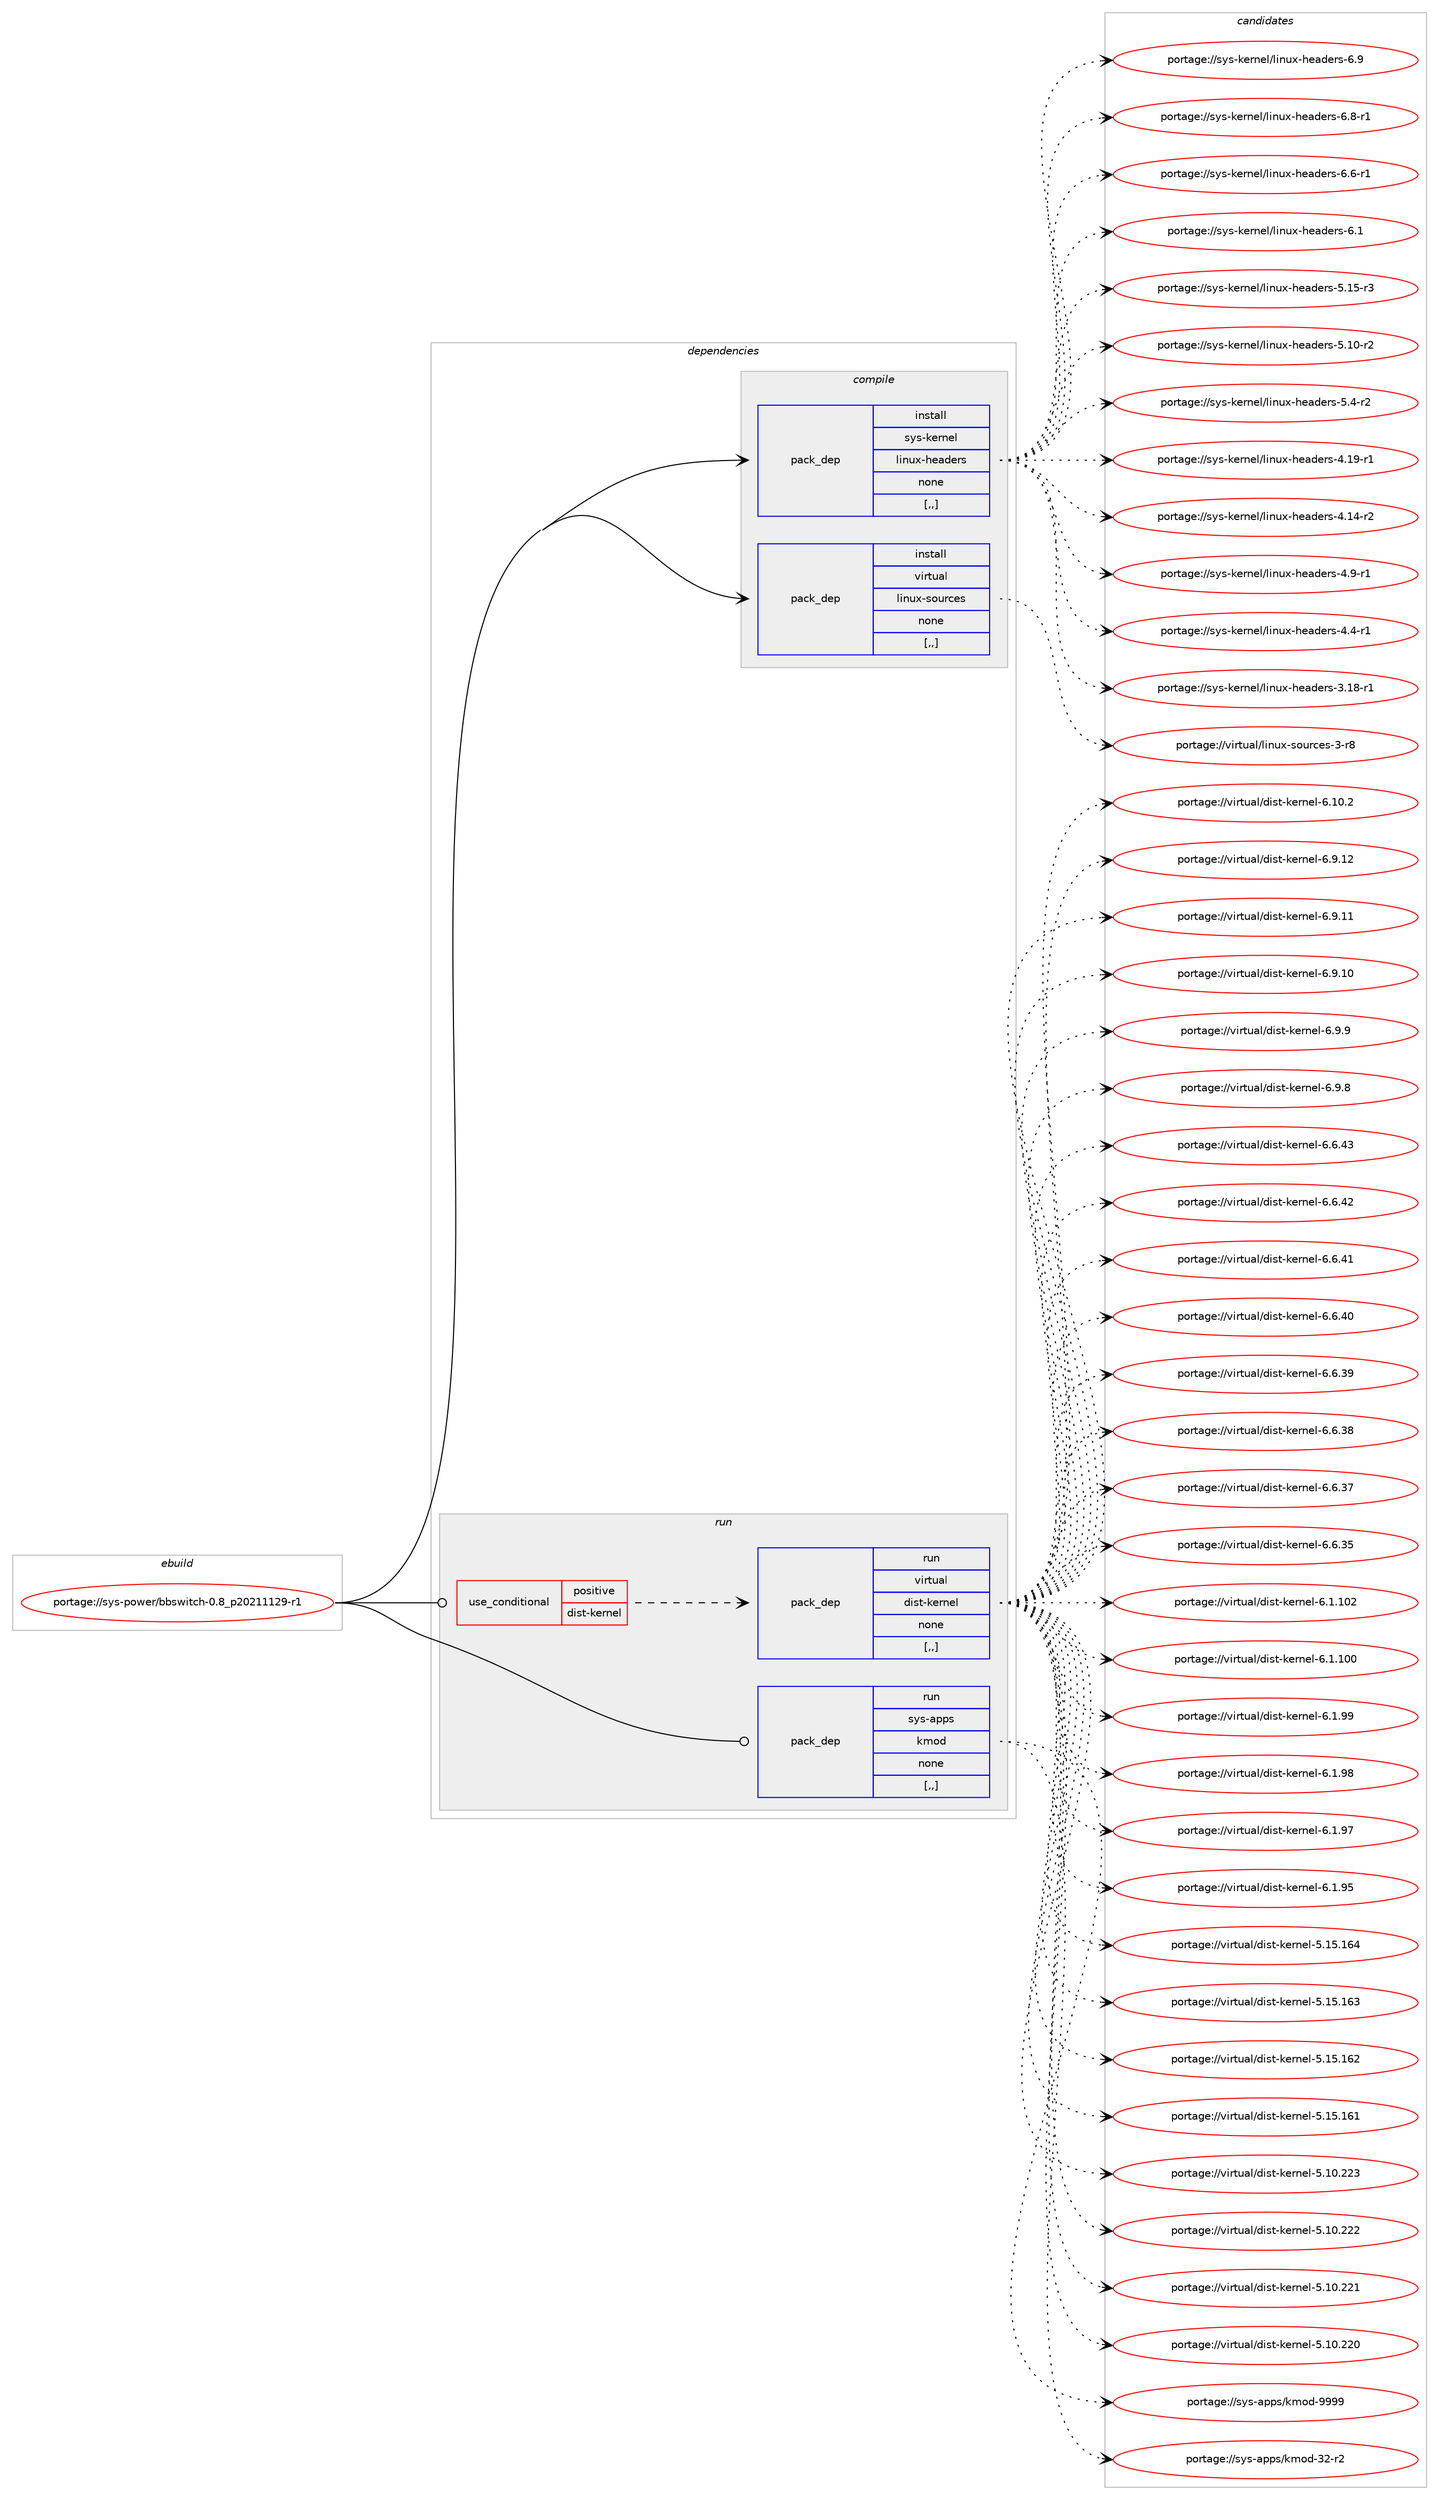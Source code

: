 digraph prolog {

# *************
# Graph options
# *************

newrank=true;
concentrate=true;
compound=true;
graph [rankdir=LR,fontname=Helvetica,fontsize=10,ranksep=1.5];#, ranksep=2.5, nodesep=0.2];
edge  [arrowhead=vee];
node  [fontname=Helvetica,fontsize=10];

# **********
# The ebuild
# **********

subgraph cluster_leftcol {
color=gray;
label=<<i>ebuild</i>>;
id [label="portage://sys-power/bbswitch-0.8_p20211129-r1", color=red, width=4, href="../sys-power/bbswitch-0.8_p20211129-r1.svg"];
}

# ****************
# The dependencies
# ****************

subgraph cluster_midcol {
color=gray;
label=<<i>dependencies</i>>;
subgraph cluster_compile {
fillcolor="#eeeeee";
style=filled;
label=<<i>compile</i>>;
subgraph pack321351 {
dependency442485 [label=<<TABLE BORDER="0" CELLBORDER="1" CELLSPACING="0" CELLPADDING="4" WIDTH="220"><TR><TD ROWSPAN="6" CELLPADDING="30">pack_dep</TD></TR><TR><TD WIDTH="110">install</TD></TR><TR><TD>sys-kernel</TD></TR><TR><TD>linux-headers</TD></TR><TR><TD>none</TD></TR><TR><TD>[,,]</TD></TR></TABLE>>, shape=none, color=blue];
}
id:e -> dependency442485:w [weight=20,style="solid",arrowhead="vee"];
subgraph pack321352 {
dependency442486 [label=<<TABLE BORDER="0" CELLBORDER="1" CELLSPACING="0" CELLPADDING="4" WIDTH="220"><TR><TD ROWSPAN="6" CELLPADDING="30">pack_dep</TD></TR><TR><TD WIDTH="110">install</TD></TR><TR><TD>virtual</TD></TR><TR><TD>linux-sources</TD></TR><TR><TD>none</TD></TR><TR><TD>[,,]</TD></TR></TABLE>>, shape=none, color=blue];
}
id:e -> dependency442486:w [weight=20,style="solid",arrowhead="vee"];
}
subgraph cluster_compileandrun {
fillcolor="#eeeeee";
style=filled;
label=<<i>compile and run</i>>;
}
subgraph cluster_run {
fillcolor="#eeeeee";
style=filled;
label=<<i>run</i>>;
subgraph cond118130 {
dependency442487 [label=<<TABLE BORDER="0" CELLBORDER="1" CELLSPACING="0" CELLPADDING="4"><TR><TD ROWSPAN="3" CELLPADDING="10">use_conditional</TD></TR><TR><TD>positive</TD></TR><TR><TD>dist-kernel</TD></TR></TABLE>>, shape=none, color=red];
subgraph pack321353 {
dependency442488 [label=<<TABLE BORDER="0" CELLBORDER="1" CELLSPACING="0" CELLPADDING="4" WIDTH="220"><TR><TD ROWSPAN="6" CELLPADDING="30">pack_dep</TD></TR><TR><TD WIDTH="110">run</TD></TR><TR><TD>virtual</TD></TR><TR><TD>dist-kernel</TD></TR><TR><TD>none</TD></TR><TR><TD>[,,]</TD></TR></TABLE>>, shape=none, color=blue];
}
dependency442487:e -> dependency442488:w [weight=20,style="dashed",arrowhead="vee"];
}
id:e -> dependency442487:w [weight=20,style="solid",arrowhead="odot"];
subgraph pack321354 {
dependency442489 [label=<<TABLE BORDER="0" CELLBORDER="1" CELLSPACING="0" CELLPADDING="4" WIDTH="220"><TR><TD ROWSPAN="6" CELLPADDING="30">pack_dep</TD></TR><TR><TD WIDTH="110">run</TD></TR><TR><TD>sys-apps</TD></TR><TR><TD>kmod</TD></TR><TR><TD>none</TD></TR><TR><TD>[,,]</TD></TR></TABLE>>, shape=none, color=blue];
}
id:e -> dependency442489:w [weight=20,style="solid",arrowhead="odot"];
}
}

# **************
# The candidates
# **************

subgraph cluster_choices {
rank=same;
color=gray;
label=<<i>candidates</i>>;

subgraph choice321351 {
color=black;
nodesep=1;
choice1151211154510710111411010110847108105110117120451041019710010111411545544657 [label="portage://sys-kernel/linux-headers-6.9", color=red, width=4,href="../sys-kernel/linux-headers-6.9.svg"];
choice11512111545107101114110101108471081051101171204510410197100101114115455446564511449 [label="portage://sys-kernel/linux-headers-6.8-r1", color=red, width=4,href="../sys-kernel/linux-headers-6.8-r1.svg"];
choice11512111545107101114110101108471081051101171204510410197100101114115455446544511449 [label="portage://sys-kernel/linux-headers-6.6-r1", color=red, width=4,href="../sys-kernel/linux-headers-6.6-r1.svg"];
choice1151211154510710111411010110847108105110117120451041019710010111411545544649 [label="portage://sys-kernel/linux-headers-6.1", color=red, width=4,href="../sys-kernel/linux-headers-6.1.svg"];
choice1151211154510710111411010110847108105110117120451041019710010111411545534649534511451 [label="portage://sys-kernel/linux-headers-5.15-r3", color=red, width=4,href="../sys-kernel/linux-headers-5.15-r3.svg"];
choice1151211154510710111411010110847108105110117120451041019710010111411545534649484511450 [label="portage://sys-kernel/linux-headers-5.10-r2", color=red, width=4,href="../sys-kernel/linux-headers-5.10-r2.svg"];
choice11512111545107101114110101108471081051101171204510410197100101114115455346524511450 [label="portage://sys-kernel/linux-headers-5.4-r2", color=red, width=4,href="../sys-kernel/linux-headers-5.4-r2.svg"];
choice1151211154510710111411010110847108105110117120451041019710010111411545524649574511449 [label="portage://sys-kernel/linux-headers-4.19-r1", color=red, width=4,href="../sys-kernel/linux-headers-4.19-r1.svg"];
choice1151211154510710111411010110847108105110117120451041019710010111411545524649524511450 [label="portage://sys-kernel/linux-headers-4.14-r2", color=red, width=4,href="../sys-kernel/linux-headers-4.14-r2.svg"];
choice11512111545107101114110101108471081051101171204510410197100101114115455246574511449 [label="portage://sys-kernel/linux-headers-4.9-r1", color=red, width=4,href="../sys-kernel/linux-headers-4.9-r1.svg"];
choice11512111545107101114110101108471081051101171204510410197100101114115455246524511449 [label="portage://sys-kernel/linux-headers-4.4-r1", color=red, width=4,href="../sys-kernel/linux-headers-4.4-r1.svg"];
choice1151211154510710111411010110847108105110117120451041019710010111411545514649564511449 [label="portage://sys-kernel/linux-headers-3.18-r1", color=red, width=4,href="../sys-kernel/linux-headers-3.18-r1.svg"];
dependency442485:e -> choice1151211154510710111411010110847108105110117120451041019710010111411545544657:w [style=dotted,weight="100"];
dependency442485:e -> choice11512111545107101114110101108471081051101171204510410197100101114115455446564511449:w [style=dotted,weight="100"];
dependency442485:e -> choice11512111545107101114110101108471081051101171204510410197100101114115455446544511449:w [style=dotted,weight="100"];
dependency442485:e -> choice1151211154510710111411010110847108105110117120451041019710010111411545544649:w [style=dotted,weight="100"];
dependency442485:e -> choice1151211154510710111411010110847108105110117120451041019710010111411545534649534511451:w [style=dotted,weight="100"];
dependency442485:e -> choice1151211154510710111411010110847108105110117120451041019710010111411545534649484511450:w [style=dotted,weight="100"];
dependency442485:e -> choice11512111545107101114110101108471081051101171204510410197100101114115455346524511450:w [style=dotted,weight="100"];
dependency442485:e -> choice1151211154510710111411010110847108105110117120451041019710010111411545524649574511449:w [style=dotted,weight="100"];
dependency442485:e -> choice1151211154510710111411010110847108105110117120451041019710010111411545524649524511450:w [style=dotted,weight="100"];
dependency442485:e -> choice11512111545107101114110101108471081051101171204510410197100101114115455246574511449:w [style=dotted,weight="100"];
dependency442485:e -> choice11512111545107101114110101108471081051101171204510410197100101114115455246524511449:w [style=dotted,weight="100"];
dependency442485:e -> choice1151211154510710111411010110847108105110117120451041019710010111411545514649564511449:w [style=dotted,weight="100"];
}
subgraph choice321352 {
color=black;
nodesep=1;
choice1181051141161179710847108105110117120451151111171149910111545514511456 [label="portage://virtual/linux-sources-3-r8", color=red, width=4,href="../virtual/linux-sources-3-r8.svg"];
dependency442486:e -> choice1181051141161179710847108105110117120451151111171149910111545514511456:w [style=dotted,weight="100"];
}
subgraph choice321353 {
color=black;
nodesep=1;
choice11810511411611797108471001051151164510710111411010110845544649484650 [label="portage://virtual/dist-kernel-6.10.2", color=red, width=4,href="../virtual/dist-kernel-6.10.2.svg"];
choice11810511411611797108471001051151164510710111411010110845544657464950 [label="portage://virtual/dist-kernel-6.9.12", color=red, width=4,href="../virtual/dist-kernel-6.9.12.svg"];
choice11810511411611797108471001051151164510710111411010110845544657464949 [label="portage://virtual/dist-kernel-6.9.11", color=red, width=4,href="../virtual/dist-kernel-6.9.11.svg"];
choice11810511411611797108471001051151164510710111411010110845544657464948 [label="portage://virtual/dist-kernel-6.9.10", color=red, width=4,href="../virtual/dist-kernel-6.9.10.svg"];
choice118105114116117971084710010511511645107101114110101108455446574657 [label="portage://virtual/dist-kernel-6.9.9", color=red, width=4,href="../virtual/dist-kernel-6.9.9.svg"];
choice118105114116117971084710010511511645107101114110101108455446574656 [label="portage://virtual/dist-kernel-6.9.8", color=red, width=4,href="../virtual/dist-kernel-6.9.8.svg"];
choice11810511411611797108471001051151164510710111411010110845544654465251 [label="portage://virtual/dist-kernel-6.6.43", color=red, width=4,href="../virtual/dist-kernel-6.6.43.svg"];
choice11810511411611797108471001051151164510710111411010110845544654465250 [label="portage://virtual/dist-kernel-6.6.42", color=red, width=4,href="../virtual/dist-kernel-6.6.42.svg"];
choice11810511411611797108471001051151164510710111411010110845544654465249 [label="portage://virtual/dist-kernel-6.6.41", color=red, width=4,href="../virtual/dist-kernel-6.6.41.svg"];
choice11810511411611797108471001051151164510710111411010110845544654465248 [label="portage://virtual/dist-kernel-6.6.40", color=red, width=4,href="../virtual/dist-kernel-6.6.40.svg"];
choice11810511411611797108471001051151164510710111411010110845544654465157 [label="portage://virtual/dist-kernel-6.6.39", color=red, width=4,href="../virtual/dist-kernel-6.6.39.svg"];
choice11810511411611797108471001051151164510710111411010110845544654465156 [label="portage://virtual/dist-kernel-6.6.38", color=red, width=4,href="../virtual/dist-kernel-6.6.38.svg"];
choice11810511411611797108471001051151164510710111411010110845544654465155 [label="portage://virtual/dist-kernel-6.6.37", color=red, width=4,href="../virtual/dist-kernel-6.6.37.svg"];
choice11810511411611797108471001051151164510710111411010110845544654465153 [label="portage://virtual/dist-kernel-6.6.35", color=red, width=4,href="../virtual/dist-kernel-6.6.35.svg"];
choice1181051141161179710847100105115116451071011141101011084554464946494850 [label="portage://virtual/dist-kernel-6.1.102", color=red, width=4,href="../virtual/dist-kernel-6.1.102.svg"];
choice1181051141161179710847100105115116451071011141101011084554464946494848 [label="portage://virtual/dist-kernel-6.1.100", color=red, width=4,href="../virtual/dist-kernel-6.1.100.svg"];
choice11810511411611797108471001051151164510710111411010110845544649465757 [label="portage://virtual/dist-kernel-6.1.99", color=red, width=4,href="../virtual/dist-kernel-6.1.99.svg"];
choice11810511411611797108471001051151164510710111411010110845544649465756 [label="portage://virtual/dist-kernel-6.1.98", color=red, width=4,href="../virtual/dist-kernel-6.1.98.svg"];
choice11810511411611797108471001051151164510710111411010110845544649465755 [label="portage://virtual/dist-kernel-6.1.97", color=red, width=4,href="../virtual/dist-kernel-6.1.97.svg"];
choice11810511411611797108471001051151164510710111411010110845544649465753 [label="portage://virtual/dist-kernel-6.1.95", color=red, width=4,href="../virtual/dist-kernel-6.1.95.svg"];
choice118105114116117971084710010511511645107101114110101108455346495346495452 [label="portage://virtual/dist-kernel-5.15.164", color=red, width=4,href="../virtual/dist-kernel-5.15.164.svg"];
choice118105114116117971084710010511511645107101114110101108455346495346495451 [label="portage://virtual/dist-kernel-5.15.163", color=red, width=4,href="../virtual/dist-kernel-5.15.163.svg"];
choice118105114116117971084710010511511645107101114110101108455346495346495450 [label="portage://virtual/dist-kernel-5.15.162", color=red, width=4,href="../virtual/dist-kernel-5.15.162.svg"];
choice118105114116117971084710010511511645107101114110101108455346495346495449 [label="portage://virtual/dist-kernel-5.15.161", color=red, width=4,href="../virtual/dist-kernel-5.15.161.svg"];
choice118105114116117971084710010511511645107101114110101108455346494846505051 [label="portage://virtual/dist-kernel-5.10.223", color=red, width=4,href="../virtual/dist-kernel-5.10.223.svg"];
choice118105114116117971084710010511511645107101114110101108455346494846505050 [label="portage://virtual/dist-kernel-5.10.222", color=red, width=4,href="../virtual/dist-kernel-5.10.222.svg"];
choice118105114116117971084710010511511645107101114110101108455346494846505049 [label="portage://virtual/dist-kernel-5.10.221", color=red, width=4,href="../virtual/dist-kernel-5.10.221.svg"];
choice118105114116117971084710010511511645107101114110101108455346494846505048 [label="portage://virtual/dist-kernel-5.10.220", color=red, width=4,href="../virtual/dist-kernel-5.10.220.svg"];
dependency442488:e -> choice11810511411611797108471001051151164510710111411010110845544649484650:w [style=dotted,weight="100"];
dependency442488:e -> choice11810511411611797108471001051151164510710111411010110845544657464950:w [style=dotted,weight="100"];
dependency442488:e -> choice11810511411611797108471001051151164510710111411010110845544657464949:w [style=dotted,weight="100"];
dependency442488:e -> choice11810511411611797108471001051151164510710111411010110845544657464948:w [style=dotted,weight="100"];
dependency442488:e -> choice118105114116117971084710010511511645107101114110101108455446574657:w [style=dotted,weight="100"];
dependency442488:e -> choice118105114116117971084710010511511645107101114110101108455446574656:w [style=dotted,weight="100"];
dependency442488:e -> choice11810511411611797108471001051151164510710111411010110845544654465251:w [style=dotted,weight="100"];
dependency442488:e -> choice11810511411611797108471001051151164510710111411010110845544654465250:w [style=dotted,weight="100"];
dependency442488:e -> choice11810511411611797108471001051151164510710111411010110845544654465249:w [style=dotted,weight="100"];
dependency442488:e -> choice11810511411611797108471001051151164510710111411010110845544654465248:w [style=dotted,weight="100"];
dependency442488:e -> choice11810511411611797108471001051151164510710111411010110845544654465157:w [style=dotted,weight="100"];
dependency442488:e -> choice11810511411611797108471001051151164510710111411010110845544654465156:w [style=dotted,weight="100"];
dependency442488:e -> choice11810511411611797108471001051151164510710111411010110845544654465155:w [style=dotted,weight="100"];
dependency442488:e -> choice11810511411611797108471001051151164510710111411010110845544654465153:w [style=dotted,weight="100"];
dependency442488:e -> choice1181051141161179710847100105115116451071011141101011084554464946494850:w [style=dotted,weight="100"];
dependency442488:e -> choice1181051141161179710847100105115116451071011141101011084554464946494848:w [style=dotted,weight="100"];
dependency442488:e -> choice11810511411611797108471001051151164510710111411010110845544649465757:w [style=dotted,weight="100"];
dependency442488:e -> choice11810511411611797108471001051151164510710111411010110845544649465756:w [style=dotted,weight="100"];
dependency442488:e -> choice11810511411611797108471001051151164510710111411010110845544649465755:w [style=dotted,weight="100"];
dependency442488:e -> choice11810511411611797108471001051151164510710111411010110845544649465753:w [style=dotted,weight="100"];
dependency442488:e -> choice118105114116117971084710010511511645107101114110101108455346495346495452:w [style=dotted,weight="100"];
dependency442488:e -> choice118105114116117971084710010511511645107101114110101108455346495346495451:w [style=dotted,weight="100"];
dependency442488:e -> choice118105114116117971084710010511511645107101114110101108455346495346495450:w [style=dotted,weight="100"];
dependency442488:e -> choice118105114116117971084710010511511645107101114110101108455346495346495449:w [style=dotted,weight="100"];
dependency442488:e -> choice118105114116117971084710010511511645107101114110101108455346494846505051:w [style=dotted,weight="100"];
dependency442488:e -> choice118105114116117971084710010511511645107101114110101108455346494846505050:w [style=dotted,weight="100"];
dependency442488:e -> choice118105114116117971084710010511511645107101114110101108455346494846505049:w [style=dotted,weight="100"];
dependency442488:e -> choice118105114116117971084710010511511645107101114110101108455346494846505048:w [style=dotted,weight="100"];
}
subgraph choice321354 {
color=black;
nodesep=1;
choice1151211154597112112115471071091111004557575757 [label="portage://sys-apps/kmod-9999", color=red, width=4,href="../sys-apps/kmod-9999.svg"];
choice1151211154597112112115471071091111004551504511450 [label="portage://sys-apps/kmod-32-r2", color=red, width=4,href="../sys-apps/kmod-32-r2.svg"];
dependency442489:e -> choice1151211154597112112115471071091111004557575757:w [style=dotted,weight="100"];
dependency442489:e -> choice1151211154597112112115471071091111004551504511450:w [style=dotted,weight="100"];
}
}

}
